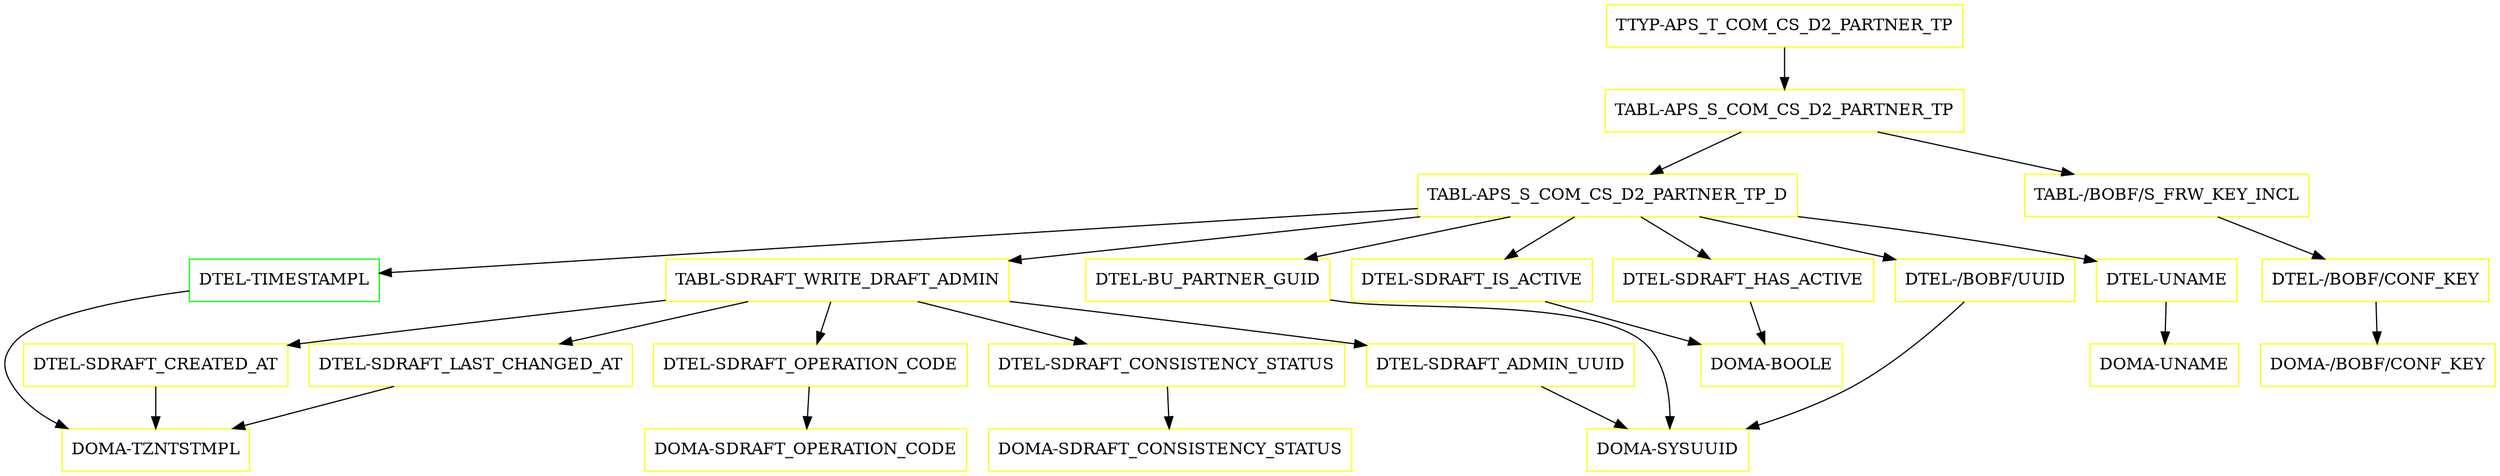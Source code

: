 digraph G {
  "TTYP-APS_T_COM_CS_D2_PARTNER_TP" [shape=box,color=yellow];
  "TABL-APS_S_COM_CS_D2_PARTNER_TP" [shape=box,color=yellow,URL="./TABL_APS_S_COM_CS_D2_PARTNER_TP.html"];
  "TABL-APS_S_COM_CS_D2_PARTNER_TP_D" [shape=box,color=yellow,URL="./TABL_APS_S_COM_CS_D2_PARTNER_TP_D.html"];
  "DTEL-SDRAFT_IS_ACTIVE" [shape=box,color=yellow,URL="./DTEL_SDRAFT_IS_ACTIVE.html"];
  "DOMA-BOOLE" [shape=box,color=yellow,URL="./DOMA_BOOLE.html"];
  "TABL-SDRAFT_WRITE_DRAFT_ADMIN" [shape=box,color=yellow,URL="./TABL_SDRAFT_WRITE_DRAFT_ADMIN.html"];
  "DTEL-SDRAFT_OPERATION_CODE" [shape=box,color=yellow,URL="./DTEL_SDRAFT_OPERATION_CODE.html"];
  "DOMA-SDRAFT_OPERATION_CODE" [shape=box,color=yellow,URL="./DOMA_SDRAFT_OPERATION_CODE.html"];
  "DTEL-SDRAFT_CONSISTENCY_STATUS" [shape=box,color=yellow,URL="./DTEL_SDRAFT_CONSISTENCY_STATUS.html"];
  "DOMA-SDRAFT_CONSISTENCY_STATUS" [shape=box,color=yellow,URL="./DOMA_SDRAFT_CONSISTENCY_STATUS.html"];
  "DTEL-SDRAFT_ADMIN_UUID" [shape=box,color=yellow,URL="./DTEL_SDRAFT_ADMIN_UUID.html"];
  "DOMA-SYSUUID" [shape=box,color=yellow,URL="./DOMA_SYSUUID.html"];
  "DTEL-SDRAFT_LAST_CHANGED_AT" [shape=box,color=yellow,URL="./DTEL_SDRAFT_LAST_CHANGED_AT.html"];
  "DOMA-TZNTSTMPL" [shape=box,color=yellow,URL="./DOMA_TZNTSTMPL.html"];
  "DTEL-SDRAFT_CREATED_AT" [shape=box,color=yellow,URL="./DTEL_SDRAFT_CREATED_AT.html"];
  "DTEL-SDRAFT_HAS_ACTIVE" [shape=box,color=yellow,URL="./DTEL_SDRAFT_HAS_ACTIVE.html"];
  "DTEL-/BOBF/UUID" [shape=box,color=yellow,URL="./DTEL_%23BOBF%23UUID.html"];
  "DTEL-TIMESTAMPL" [shape=box,color=green,URL="./DTEL_TIMESTAMPL.html"];
  "DTEL-UNAME" [shape=box,color=yellow,URL="./DTEL_UNAME.html"];
  "DOMA-UNAME" [shape=box,color=yellow,URL="./DOMA_UNAME.html"];
  "DTEL-BU_PARTNER_GUID" [shape=box,color=yellow,URL="./DTEL_BU_PARTNER_GUID.html"];
  "TABL-/BOBF/S_FRW_KEY_INCL" [shape=box,color=yellow,URL="./TABL_%23BOBF%23S_FRW_KEY_INCL.html"];
  "DTEL-/BOBF/CONF_KEY" [shape=box,color=yellow,URL="./DTEL_%23BOBF%23CONF_KEY.html"];
  "DOMA-/BOBF/CONF_KEY" [shape=box,color=yellow,URL="./DOMA_%23BOBF%23CONF_KEY.html"];
  "TTYP-APS_T_COM_CS_D2_PARTNER_TP" -> "TABL-APS_S_COM_CS_D2_PARTNER_TP";
  "TABL-APS_S_COM_CS_D2_PARTNER_TP" -> "TABL-/BOBF/S_FRW_KEY_INCL";
  "TABL-APS_S_COM_CS_D2_PARTNER_TP" -> "TABL-APS_S_COM_CS_D2_PARTNER_TP_D";
  "TABL-APS_S_COM_CS_D2_PARTNER_TP_D" -> "DTEL-BU_PARTNER_GUID";
  "TABL-APS_S_COM_CS_D2_PARTNER_TP_D" -> "DTEL-UNAME";
  "TABL-APS_S_COM_CS_D2_PARTNER_TP_D" -> "DTEL-TIMESTAMPL";
  "TABL-APS_S_COM_CS_D2_PARTNER_TP_D" -> "DTEL-/BOBF/UUID";
  "TABL-APS_S_COM_CS_D2_PARTNER_TP_D" -> "DTEL-SDRAFT_HAS_ACTIVE";
  "TABL-APS_S_COM_CS_D2_PARTNER_TP_D" -> "TABL-SDRAFT_WRITE_DRAFT_ADMIN";
  "TABL-APS_S_COM_CS_D2_PARTNER_TP_D" -> "DTEL-SDRAFT_IS_ACTIVE";
  "DTEL-SDRAFT_IS_ACTIVE" -> "DOMA-BOOLE";
  "TABL-SDRAFT_WRITE_DRAFT_ADMIN" -> "DTEL-SDRAFT_CREATED_AT";
  "TABL-SDRAFT_WRITE_DRAFT_ADMIN" -> "DTEL-SDRAFT_LAST_CHANGED_AT";
  "TABL-SDRAFT_WRITE_DRAFT_ADMIN" -> "DTEL-SDRAFT_ADMIN_UUID";
  "TABL-SDRAFT_WRITE_DRAFT_ADMIN" -> "DTEL-SDRAFT_CONSISTENCY_STATUS";
  "TABL-SDRAFT_WRITE_DRAFT_ADMIN" -> "DTEL-SDRAFT_OPERATION_CODE";
  "DTEL-SDRAFT_OPERATION_CODE" -> "DOMA-SDRAFT_OPERATION_CODE";
  "DTEL-SDRAFT_CONSISTENCY_STATUS" -> "DOMA-SDRAFT_CONSISTENCY_STATUS";
  "DTEL-SDRAFT_ADMIN_UUID" -> "DOMA-SYSUUID";
  "DTEL-SDRAFT_LAST_CHANGED_AT" -> "DOMA-TZNTSTMPL";
  "DTEL-SDRAFT_CREATED_AT" -> "DOMA-TZNTSTMPL";
  "DTEL-SDRAFT_HAS_ACTIVE" -> "DOMA-BOOLE";
  "DTEL-/BOBF/UUID" -> "DOMA-SYSUUID";
  "DTEL-TIMESTAMPL" -> "DOMA-TZNTSTMPL";
  "DTEL-UNAME" -> "DOMA-UNAME";
  "DTEL-BU_PARTNER_GUID" -> "DOMA-SYSUUID";
  "TABL-/BOBF/S_FRW_KEY_INCL" -> "DTEL-/BOBF/CONF_KEY";
  "DTEL-/BOBF/CONF_KEY" -> "DOMA-/BOBF/CONF_KEY";
}
